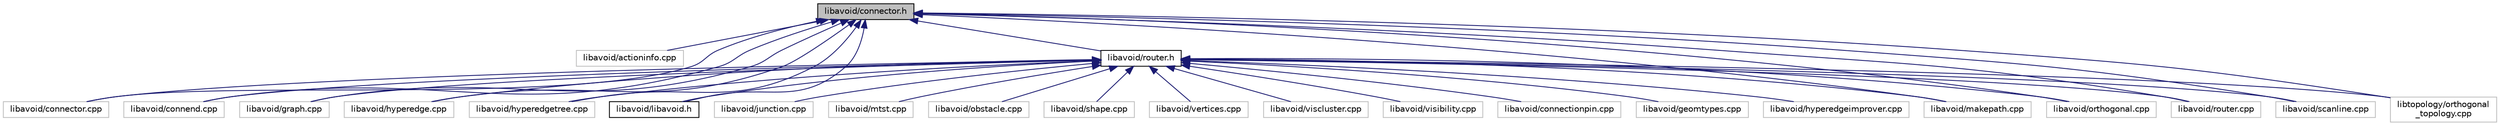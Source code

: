 digraph "libavoid/connector.h"
{
  edge [fontname="Helvetica",fontsize="10",labelfontname="Helvetica",labelfontsize="10"];
  node [fontname="Helvetica",fontsize="10",shape=record];
  Node16 [label="libavoid/connector.h",height=0.2,width=0.4,color="black", fillcolor="grey75", style="filled", fontcolor="black"];
  Node16 -> Node17 [dir="back",color="midnightblue",fontsize="10",style="solid",fontname="Helvetica"];
  Node17 [label="libavoid/actioninfo.cpp",height=0.2,width=0.4,color="grey75", fillcolor="white", style="filled"];
  Node16 -> Node18 [dir="back",color="midnightblue",fontsize="10",style="solid",fontname="Helvetica"];
  Node18 [label="libavoid/router.h",height=0.2,width=0.4,color="black", fillcolor="white", style="filled",URL="$router_8h.html",tooltip="Contains the interface for the Router class. "];
  Node18 -> Node19 [dir="back",color="midnightblue",fontsize="10",style="solid",fontname="Helvetica"];
  Node19 [label="libavoid/connectionpin.cpp",height=0.2,width=0.4,color="grey75", fillcolor="white", style="filled"];
  Node18 -> Node20 [dir="back",color="midnightblue",fontsize="10",style="solid",fontname="Helvetica"];
  Node20 [label="libavoid/connector.cpp",height=0.2,width=0.4,color="grey75", fillcolor="white", style="filled"];
  Node18 -> Node21 [dir="back",color="midnightblue",fontsize="10",style="solid",fontname="Helvetica"];
  Node21 [label="libavoid/connend.cpp",height=0.2,width=0.4,color="grey75", fillcolor="white", style="filled"];
  Node18 -> Node22 [dir="back",color="midnightblue",fontsize="10",style="solid",fontname="Helvetica"];
  Node22 [label="libavoid/geomtypes.cpp",height=0.2,width=0.4,color="grey75", fillcolor="white", style="filled"];
  Node18 -> Node23 [dir="back",color="midnightblue",fontsize="10",style="solid",fontname="Helvetica"];
  Node23 [label="libavoid/graph.cpp",height=0.2,width=0.4,color="grey75", fillcolor="white", style="filled"];
  Node18 -> Node24 [dir="back",color="midnightblue",fontsize="10",style="solid",fontname="Helvetica"];
  Node24 [label="libavoid/hyperedge.cpp",height=0.2,width=0.4,color="grey75", fillcolor="white", style="filled"];
  Node18 -> Node25 [dir="back",color="midnightblue",fontsize="10",style="solid",fontname="Helvetica"];
  Node25 [label="libavoid/hyperedgeimprover.cpp",height=0.2,width=0.4,color="grey75", fillcolor="white", style="filled"];
  Node18 -> Node26 [dir="back",color="midnightblue",fontsize="10",style="solid",fontname="Helvetica"];
  Node26 [label="libavoid/hyperedgetree.cpp",height=0.2,width=0.4,color="grey75", fillcolor="white", style="filled"];
  Node18 -> Node27 [dir="back",color="midnightblue",fontsize="10",style="solid",fontname="Helvetica"];
  Node27 [label="libavoid/junction.cpp",height=0.2,width=0.4,color="grey75", fillcolor="white", style="filled"];
  Node18 -> Node28 [dir="back",color="midnightblue",fontsize="10",style="solid",fontname="Helvetica"];
  Node28 [label="libavoid/libavoid.h",height=0.2,width=0.4,color="black", fillcolor="white", style="filled",URL="$libavoid_8h.html",tooltip="Standard libavoid include file which includes all libavoid header files. "];
  Node18 -> Node29 [dir="back",color="midnightblue",fontsize="10",style="solid",fontname="Helvetica"];
  Node29 [label="libavoid/makepath.cpp",height=0.2,width=0.4,color="grey75", fillcolor="white", style="filled"];
  Node18 -> Node30 [dir="back",color="midnightblue",fontsize="10",style="solid",fontname="Helvetica"];
  Node30 [label="libavoid/mtst.cpp",height=0.2,width=0.4,color="grey75", fillcolor="white", style="filled"];
  Node18 -> Node31 [dir="back",color="midnightblue",fontsize="10",style="solid",fontname="Helvetica"];
  Node31 [label="libavoid/obstacle.cpp",height=0.2,width=0.4,color="grey75", fillcolor="white", style="filled"];
  Node18 -> Node32 [dir="back",color="midnightblue",fontsize="10",style="solid",fontname="Helvetica"];
  Node32 [label="libavoid/orthogonal.cpp",height=0.2,width=0.4,color="grey75", fillcolor="white", style="filled"];
  Node18 -> Node33 [dir="back",color="midnightblue",fontsize="10",style="solid",fontname="Helvetica"];
  Node33 [label="libavoid/router.cpp",height=0.2,width=0.4,color="grey75", fillcolor="white", style="filled"];
  Node18 -> Node34 [dir="back",color="midnightblue",fontsize="10",style="solid",fontname="Helvetica"];
  Node34 [label="libavoid/scanline.cpp",height=0.2,width=0.4,color="grey75", fillcolor="white", style="filled"];
  Node18 -> Node35 [dir="back",color="midnightblue",fontsize="10",style="solid",fontname="Helvetica"];
  Node35 [label="libavoid/shape.cpp",height=0.2,width=0.4,color="grey75", fillcolor="white", style="filled"];
  Node18 -> Node36 [dir="back",color="midnightblue",fontsize="10",style="solid",fontname="Helvetica"];
  Node36 [label="libavoid/vertices.cpp",height=0.2,width=0.4,color="grey75", fillcolor="white", style="filled"];
  Node18 -> Node37 [dir="back",color="midnightblue",fontsize="10",style="solid",fontname="Helvetica"];
  Node37 [label="libavoid/viscluster.cpp",height=0.2,width=0.4,color="grey75", fillcolor="white", style="filled"];
  Node18 -> Node38 [dir="back",color="midnightblue",fontsize="10",style="solid",fontname="Helvetica"];
  Node38 [label="libavoid/visibility.cpp",height=0.2,width=0.4,color="grey75", fillcolor="white", style="filled"];
  Node18 -> Node39 [dir="back",color="midnightblue",fontsize="10",style="solid",fontname="Helvetica"];
  Node39 [label="libtopology/orthogonal\l_topology.cpp",height=0.2,width=0.4,color="grey75", fillcolor="white", style="filled"];
  Node16 -> Node20 [dir="back",color="midnightblue",fontsize="10",style="solid",fontname="Helvetica"];
  Node16 -> Node21 [dir="back",color="midnightblue",fontsize="10",style="solid",fontname="Helvetica"];
  Node16 -> Node23 [dir="back",color="midnightblue",fontsize="10",style="solid",fontname="Helvetica"];
  Node16 -> Node24 [dir="back",color="midnightblue",fontsize="10",style="solid",fontname="Helvetica"];
  Node16 -> Node26 [dir="back",color="midnightblue",fontsize="10",style="solid",fontname="Helvetica"];
  Node16 -> Node28 [dir="back",color="midnightblue",fontsize="10",style="solid",fontname="Helvetica"];
  Node16 -> Node29 [dir="back",color="midnightblue",fontsize="10",style="solid",fontname="Helvetica"];
  Node16 -> Node32 [dir="back",color="midnightblue",fontsize="10",style="solid",fontname="Helvetica"];
  Node16 -> Node33 [dir="back",color="midnightblue",fontsize="10",style="solid",fontname="Helvetica"];
  Node16 -> Node34 [dir="back",color="midnightblue",fontsize="10",style="solid",fontname="Helvetica"];
  Node16 -> Node39 [dir="back",color="midnightblue",fontsize="10",style="solid",fontname="Helvetica"];
}
